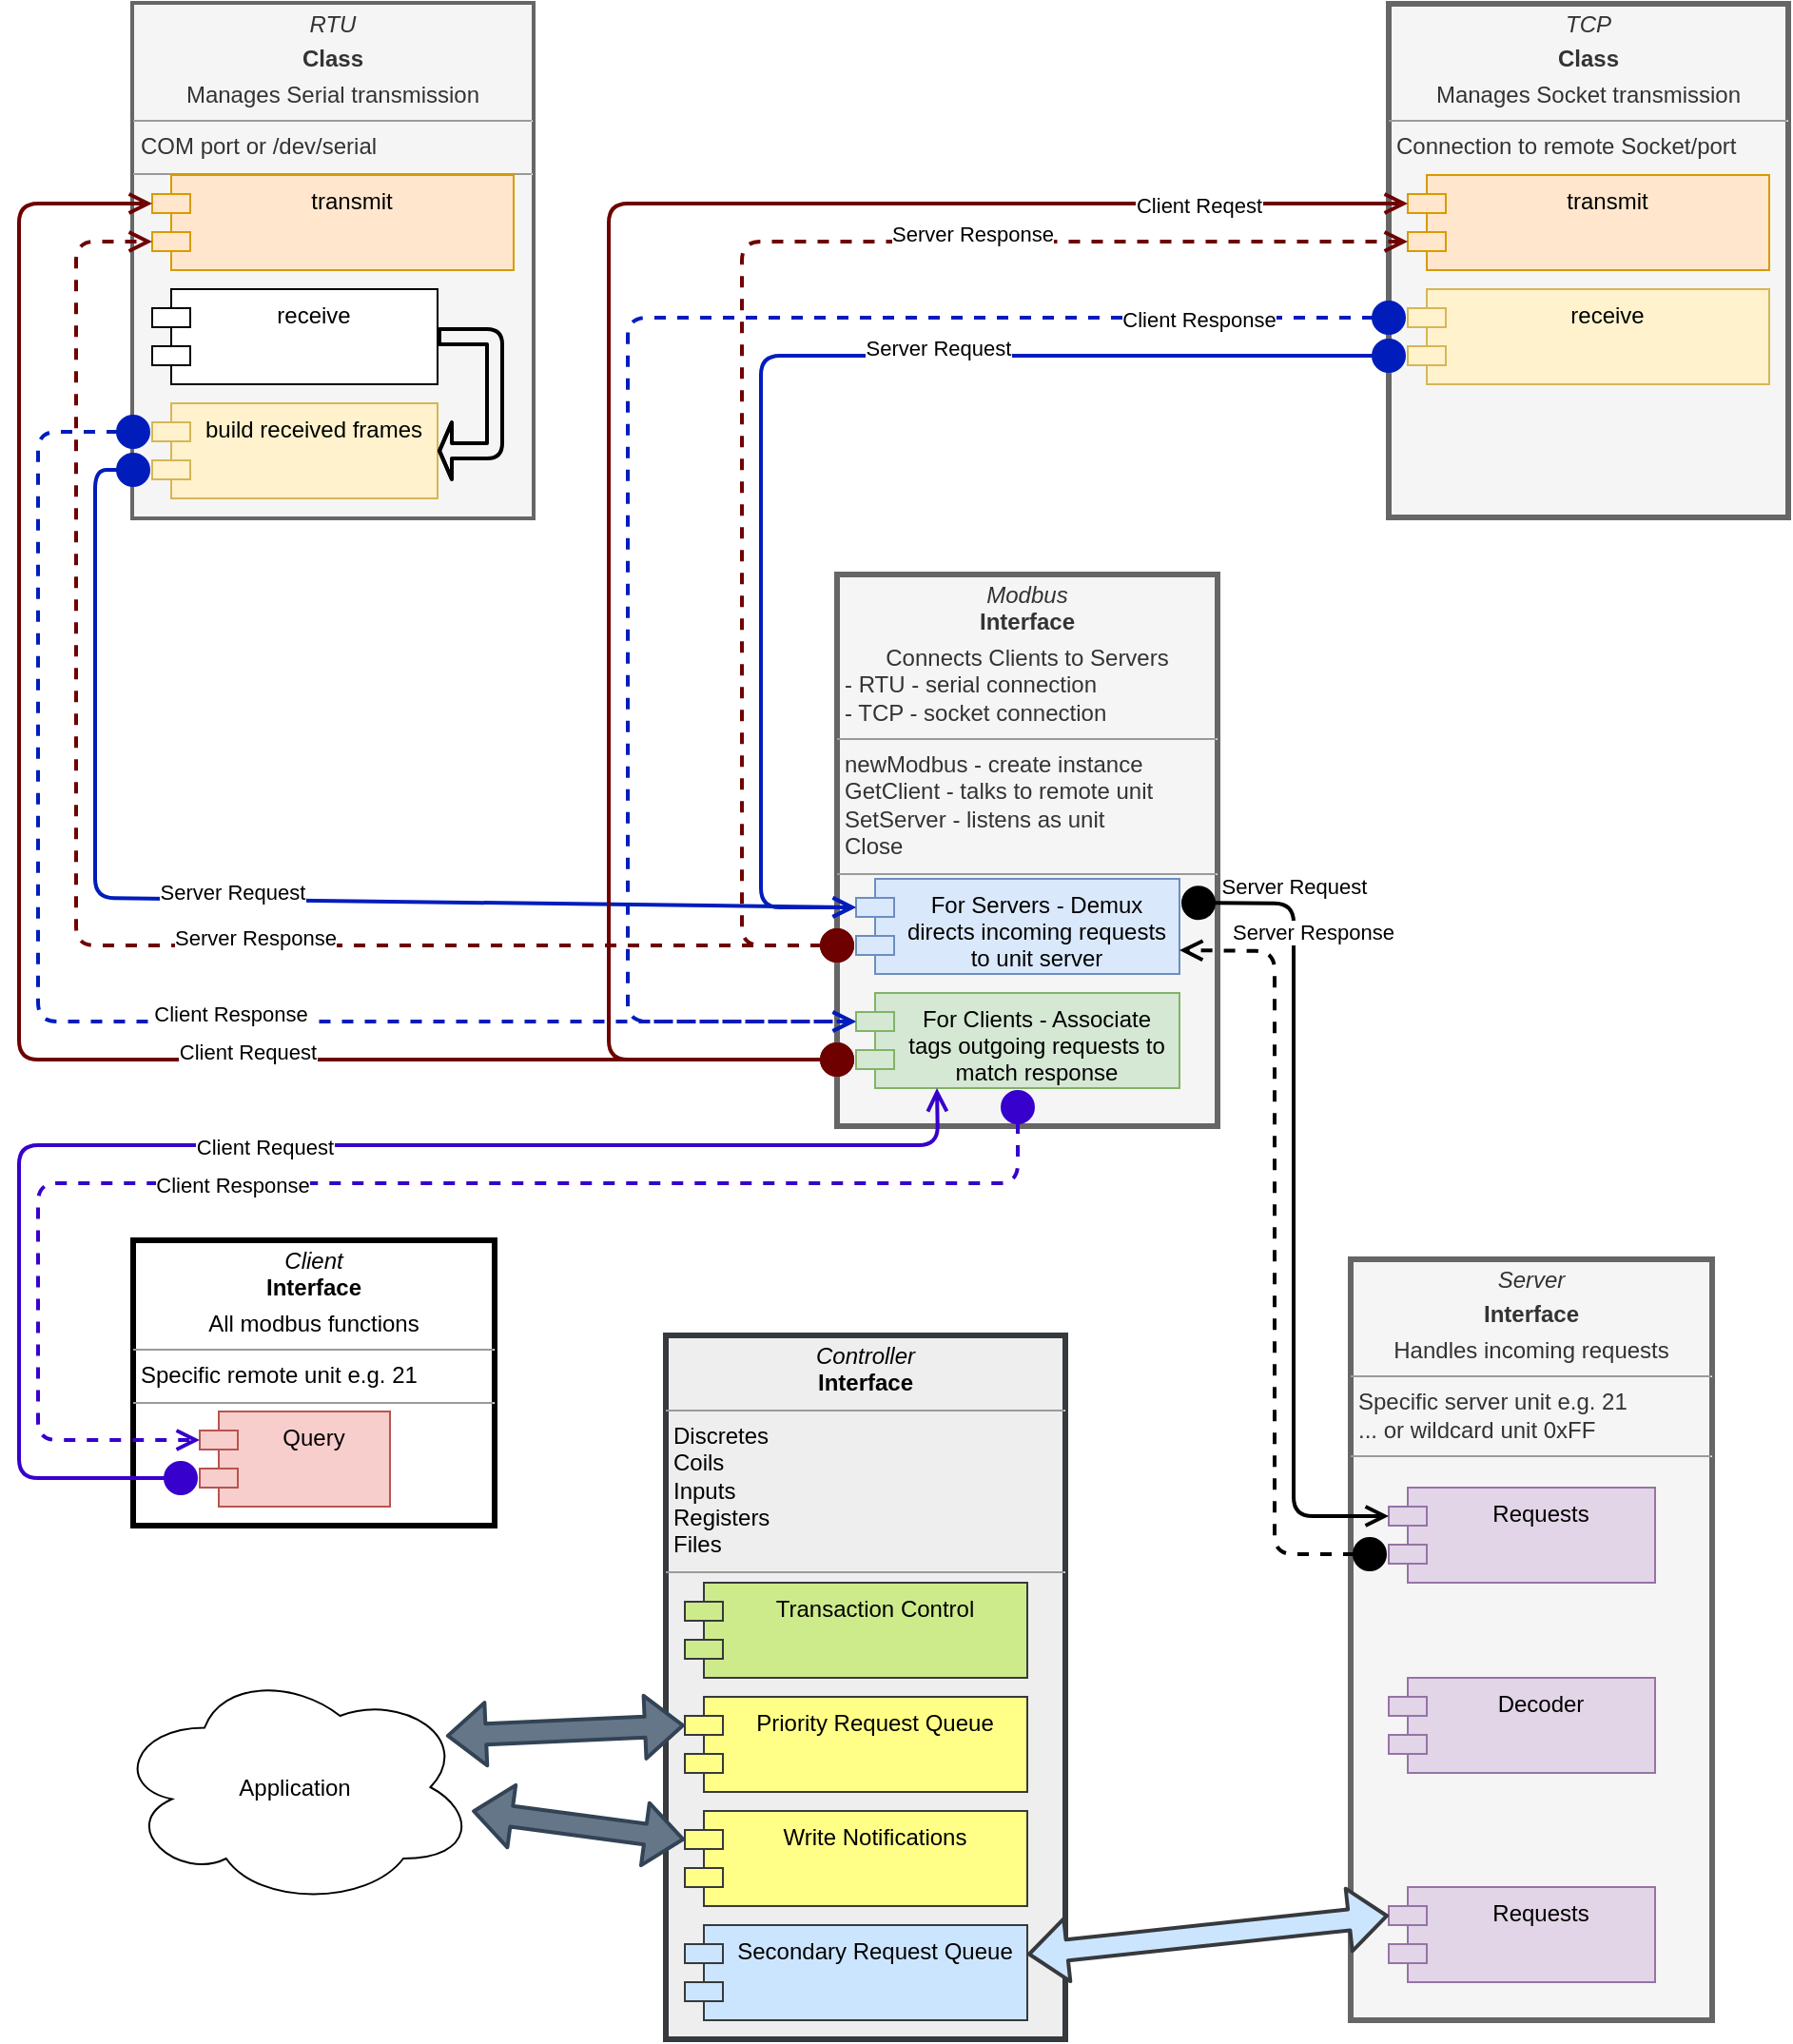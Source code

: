 <mxfile version="14.4.3" type="device"><diagram id="y34W6MPWzP_cZRhZheep" name="Page-1"><mxGraphModel dx="1939" dy="810" grid="1" gridSize="10" guides="1" tooltips="1" connect="1" arrows="1" fold="1" page="1" pageScale="1" pageWidth="850" pageHeight="1100" math="0" shadow="0"><root><mxCell id="0"/><mxCell id="1" parent="0"/><mxCell id="QR_oUlhf_lREWFxaLGnu-1" value="&lt;p style=&quot;margin: 0px ; margin-top: 4px ; text-align: center&quot;&gt;&lt;i&gt;Modbus&lt;/i&gt;&lt;br&gt;&lt;b&gt;Interface&lt;/b&gt;&lt;/p&gt;&lt;p style=&quot;margin: 0px ; margin-top: 4px ; text-align: center&quot;&gt;&lt;span style=&quot;text-align: left&quot;&gt;Connects Clients to Servers&lt;/span&gt;&lt;b&gt;&lt;br&gt;&lt;/b&gt;&lt;/p&gt;&lt;p style=&quot;margin: 0px 0px 0px 4px&quot;&gt;- RTU - serial connection&lt;/p&gt;&lt;p style=&quot;margin: 0px 0px 0px 4px&quot;&gt;- TCP - socket connection&lt;/p&gt;&lt;hr size=&quot;1&quot;&gt;&lt;p style=&quot;margin: 0px ; margin-left: 4px&quot;&gt;newModbus - create instance&lt;br&gt;&lt;/p&gt;&lt;p style=&quot;margin: 0px ; margin-left: 4px&quot;&gt;&lt;span&gt;GetClient - talks to remote unit&lt;/span&gt;&lt;br&gt;&lt;/p&gt;&lt;p style=&quot;margin: 0px 0px 0px 4px&quot;&gt;SetServer - listens as unit&lt;/p&gt;&lt;p style=&quot;margin: 0px 0px 0px 4px&quot;&gt;Close&lt;/p&gt;&lt;hr size=&quot;1&quot;&gt;&lt;p style=&quot;margin: 0px ; margin-left: 4px&quot;&gt;&lt;br&gt;&lt;/p&gt;" style="verticalAlign=top;align=left;overflow=fill;fontSize=12;fontFamily=Helvetica;html=1;fillColor=#f5f5f5;strokeColor=#666666;fontColor=#333333;strokeWidth=3;" vertex="1" parent="1"><mxGeometry x="330" y="320" width="200" height="290" as="geometry"/></mxCell><mxCell id="QR_oUlhf_lREWFxaLGnu-18" value="" style="group;fillColor=#ffe6cc;strokeColor=#d79b00;container=0;" vertex="1" connectable="0" parent="1"><mxGeometry x="620" y="20" width="210" height="270" as="geometry"/></mxCell><mxCell id="QR_oUlhf_lREWFxaLGnu-13" value="" style="group;fillColor=#f5f5f5;strokeWidth=3;strokeColor=#666666;fontColor=#333333;" vertex="1" connectable="0" parent="1"><mxGeometry x="-40" y="20" width="210" height="270" as="geometry"/></mxCell><mxCell id="QR_oUlhf_lREWFxaLGnu-4" value="&lt;p style=&quot;margin: 0px ; margin-top: 4px ; text-align: center&quot;&gt;&lt;i&gt;RTU&lt;/i&gt;&lt;/p&gt;&lt;p style=&quot;margin: 0px ; margin-top: 4px ; text-align: center&quot;&gt;&lt;b&gt;Class&lt;/b&gt;&lt;/p&gt;&lt;p style=&quot;margin: 0px ; margin-top: 4px ; text-align: center&quot;&gt;Manages Serial transmission&lt;/p&gt;&lt;hr size=&quot;1&quot;&gt;&lt;p style=&quot;margin: 0px ; margin-left: 4px&quot;&gt;COM port or /dev/serial&lt;/p&gt;&lt;hr size=&quot;1&quot;&gt;&lt;p style=&quot;margin: 0px ; margin-left: 4px&quot;&gt;&lt;br&gt;&lt;/p&gt;" style="verticalAlign=top;align=left;overflow=fill;fontSize=12;fontFamily=Helvetica;html=1;fillColor=#f5f5f5;strokeColor=#666666;fontColor=#333333;" vertex="1" parent="QR_oUlhf_lREWFxaLGnu-13"><mxGeometry width="210" height="270" as="geometry"/></mxCell><mxCell id="QR_oUlhf_lREWFxaLGnu-5" value="transmit" style="shape=module;align=left;spacingLeft=20;align=center;verticalAlign=top;fillColor=#ffe6cc;strokeColor=#d79b00;" vertex="1" parent="QR_oUlhf_lREWFxaLGnu-13"><mxGeometry x="10" y="90" width="190" height="50" as="geometry"/></mxCell><mxCell id="QR_oUlhf_lREWFxaLGnu-6" value="receive" style="shape=module;align=left;spacingLeft=20;align=center;verticalAlign=top;" vertex="1" parent="QR_oUlhf_lREWFxaLGnu-13"><mxGeometry x="10" y="150" width="150" height="50" as="geometry"/></mxCell><mxCell id="QR_oUlhf_lREWFxaLGnu-7" value="build received frames" style="shape=module;align=left;spacingLeft=20;align=center;verticalAlign=top;fillColor=#fff2cc;strokeColor=#d6b656;" vertex="1" parent="QR_oUlhf_lREWFxaLGnu-13"><mxGeometry x="10" y="210" width="150" height="50" as="geometry"/></mxCell><mxCell id="QR_oUlhf_lREWFxaLGnu-25" value="" style="shape=flexArrow;endArrow=classic;html=1;strokeWidth=2;entryX=1;entryY=0.5;entryDx=0;entryDy=0;width=7;endSize=1.5;exitX=1;exitY=0.5;exitDx=0;exitDy=0;" edge="1" parent="QR_oUlhf_lREWFxaLGnu-13" source="QR_oUlhf_lREWFxaLGnu-6" target="QR_oUlhf_lREWFxaLGnu-7"><mxGeometry width="50" height="50" relative="1" as="geometry"><mxPoint x="50" y="180" as="sourcePoint"/><mxPoint x="120" y="130" as="targetPoint"/><Array as="points"><mxPoint x="190" y="175"/><mxPoint x="190" y="235"/></Array></mxGeometry></mxCell><mxCell id="QR_oUlhf_lREWFxaLGnu-12" value="Client Request" style="html=1;verticalAlign=bottom;startArrow=circle;startFill=1;endArrow=open;startSize=6;endSize=8;exitX=0;exitY=0;exitDx=0;exitDy=35;exitPerimeter=0;entryX=0;entryY=0;entryDx=0;entryDy=15;entryPerimeter=0;fillColor=#a20025;strokeColor=#6F0000;strokeWidth=2;" edge="1" parent="1" source="QR_oUlhf_lREWFxaLGnu-3" target="QR_oUlhf_lREWFxaLGnu-5"><mxGeometry x="-0.333" y="5" width="80" relative="1" as="geometry"><mxPoint x="180" y="460" as="sourcePoint"/><mxPoint x="260" y="460" as="targetPoint"/><Array as="points"><mxPoint x="-100" y="575"/><mxPoint x="-100" y="125"/></Array><mxPoint as="offset"/></mxGeometry></mxCell><mxCell id="QR_oUlhf_lREWFxaLGnu-15" value="Client Response" style="html=1;verticalAlign=bottom;startArrow=circle;startFill=1;endArrow=open;startSize=6;endSize=8;exitX=0;exitY=0;exitDx=0;exitDy=15;exitPerimeter=0;entryX=0;entryY=0;entryDx=0;entryDy=15;entryPerimeter=0;strokeWidth=2;fillColor=#0050ef;strokeColor=#001DBC;dashed=1;" edge="1" parent="1" source="QR_oUlhf_lREWFxaLGnu-7" target="QR_oUlhf_lREWFxaLGnu-3"><mxGeometry x="0.176" y="-5" width="80" relative="1" as="geometry"><mxPoint x="30" y="440" as="sourcePoint"/><mxPoint x="110" y="440" as="targetPoint"/><Array as="points"><mxPoint x="-90" y="245"/><mxPoint x="-90" y="555"/></Array><mxPoint as="offset"/></mxGeometry></mxCell><mxCell id="QR_oUlhf_lREWFxaLGnu-19" value="Server Request" style="html=1;verticalAlign=bottom;startArrow=circle;startFill=1;endArrow=open;startSize=6;endSize=8;exitX=0;exitY=0;exitDx=0;exitDy=35;exitPerimeter=0;entryX=0;entryY=0;entryDx=0;entryDy=15;entryPerimeter=0;strokeWidth=2;fillColor=#0050ef;strokeColor=#001DBC;" edge="1" parent="1" source="QR_oUlhf_lREWFxaLGnu-7" target="QR_oUlhf_lREWFxaLGnu-2"><mxGeometry y="-5" width="80" relative="1" as="geometry"><mxPoint x="-20" y="370" as="sourcePoint"/><mxPoint x="60" y="370" as="targetPoint"/><Array as="points"><mxPoint x="-60" y="265"/><mxPoint x="-60" y="490"/></Array><mxPoint as="offset"/></mxGeometry></mxCell><mxCell id="QR_oUlhf_lREWFxaLGnu-20" value="Server Response" style="html=1;verticalAlign=bottom;startArrow=circle;startFill=1;endArrow=open;startSize=6;endSize=8;exitX=0;exitY=0;exitDx=0;exitDy=35;exitPerimeter=0;entryX=0;entryY=0;entryDx=0;entryDy=35;entryPerimeter=0;fillColor=#a20025;strokeColor=#6F0000;strokeWidth=2;dashed=1;" edge="1" parent="1" source="QR_oUlhf_lREWFxaLGnu-2" target="QR_oUlhf_lREWFxaLGnu-5"><mxGeometry x="-0.229" y="5" width="80" relative="1" as="geometry"><mxPoint x="100" y="430" as="sourcePoint"/><mxPoint x="180" y="430" as="targetPoint"/><Array as="points"><mxPoint x="-70" y="515"/><mxPoint x="-70" y="145"/></Array><mxPoint as="offset"/></mxGeometry></mxCell><mxCell id="QR_oUlhf_lREWFxaLGnu-26" value="&lt;p style=&quot;margin: 0px ; margin-top: 4px ; text-align: center&quot;&gt;&lt;i&gt;Client&lt;/i&gt;&lt;br&gt;&lt;b&gt;Interface&lt;/b&gt;&lt;/p&gt;&lt;p style=&quot;margin: 0px ; margin-top: 4px ; text-align: center&quot;&gt;All modbus functions&lt;/p&gt;&lt;hr size=&quot;1&quot;&gt;&lt;p style=&quot;margin: 0px ; margin-left: 4px&quot;&gt;Specific remote unit e.g. 21&lt;/p&gt;&lt;hr size=&quot;1&quot;&gt;&lt;p style=&quot;margin: 0px ; margin-left: 4px&quot;&gt;&lt;br&gt;&lt;/p&gt;" style="verticalAlign=top;align=left;overflow=fill;fontSize=12;fontFamily=Helvetica;html=1;strokeWidth=3;gradientColor=none;fillColor=#FFFFFF;" vertex="1" parent="1"><mxGeometry x="-40" y="670" width="190" height="150" as="geometry"/></mxCell><mxCell id="QR_oUlhf_lREWFxaLGnu-2" value="For Servers - Demux&#10;directs incoming requests&#10;to unit server" style="shape=module;align=left;spacingLeft=20;align=center;verticalAlign=top;fillColor=#dae8fc;strokeColor=#6c8ebf;" vertex="1" parent="1"><mxGeometry x="340" y="480" width="170" height="50" as="geometry"/></mxCell><mxCell id="QR_oUlhf_lREWFxaLGnu-3" value="For Clients - Associate&#10;tags outgoing requests to&#10;match response" style="shape=module;align=left;spacingLeft=20;align=center;verticalAlign=top;fillColor=#d5e8d4;strokeColor=#82b366;" vertex="1" parent="1"><mxGeometry x="340" y="540" width="170" height="50" as="geometry"/></mxCell><mxCell id="QR_oUlhf_lREWFxaLGnu-8" value="&lt;p style=&quot;margin: 0px ; margin-top: 4px ; text-align: center&quot;&gt;&lt;i&gt;TCP&lt;/i&gt;&lt;/p&gt;&lt;p style=&quot;margin: 0px ; margin-top: 4px ; text-align: center&quot;&gt;&lt;b&gt;Class&lt;/b&gt;&lt;/p&gt;&lt;p style=&quot;margin: 0px ; margin-top: 4px ; text-align: center&quot;&gt;Manages Socket transmission&lt;/p&gt;&lt;hr size=&quot;1&quot;&gt;&lt;p style=&quot;margin: 0px ; margin-left: 4px&quot;&gt;&lt;/p&gt;&lt;p style=&quot;margin: 0px ; margin-left: 4px&quot;&gt;Connection to remote Socket/port&lt;/p&gt;" style="verticalAlign=top;align=left;overflow=fill;fontSize=12;fontFamily=Helvetica;html=1;fillColor=#f5f5f5;strokeColor=#666666;fontColor=#333333;strokeWidth=3;" vertex="1" parent="1"><mxGeometry x="620" y="20" width="210" height="270" as="geometry"/></mxCell><mxCell id="QR_oUlhf_lREWFxaLGnu-9" value="transmit" style="shape=module;align=left;spacingLeft=20;align=center;verticalAlign=top;fillColor=#ffe6cc;strokeColor=#d79b00;" vertex="1" parent="1"><mxGeometry x="630" y="110" width="190" height="50" as="geometry"/></mxCell><mxCell id="QR_oUlhf_lREWFxaLGnu-10" value="receive" style="shape=module;align=left;spacingLeft=20;align=center;verticalAlign=top;fillColor=#fff2cc;strokeColor=#d6b656;" vertex="1" parent="1"><mxGeometry x="630" y="170" width="190" height="50" as="geometry"/></mxCell><mxCell id="QR_oUlhf_lREWFxaLGnu-27" value="Query" style="shape=module;align=left;spacingLeft=20;align=center;verticalAlign=top;strokeColor=#b85450;strokeWidth=1;fillColor=#f8cecc;" vertex="1" parent="1"><mxGeometry x="-5" y="760" width="100" height="50" as="geometry"/></mxCell><mxCell id="QR_oUlhf_lREWFxaLGnu-21" value="Server Request" style="html=1;verticalAlign=bottom;startArrow=circle;startFill=1;endArrow=open;startSize=6;endSize=8;exitX=0;exitY=0;exitDx=0;exitDy=35;exitPerimeter=0;entryX=0;entryY=0;entryDx=0;entryDy=15;entryPerimeter=0;strokeWidth=2;fillColor=#0050ef;strokeColor=#001DBC;" edge="1" parent="1" source="QR_oUlhf_lREWFxaLGnu-10" target="QR_oUlhf_lREWFxaLGnu-2"><mxGeometry x="-0.273" y="5" width="80" relative="1" as="geometry"><mxPoint x="640" y="195" as="sourcePoint"/><mxPoint x="340" y="475" as="targetPoint"/><Array as="points"><mxPoint x="290" y="205"/><mxPoint x="290" y="495"/></Array><mxPoint as="offset"/></mxGeometry></mxCell><mxCell id="QR_oUlhf_lREWFxaLGnu-16" value="Client Response" style="html=1;verticalAlign=bottom;startArrow=circle;startFill=1;endArrow=open;startSize=6;endSize=8;exitX=0;exitY=0;exitDx=0;exitDy=15;exitPerimeter=0;entryX=0;entryY=0;entryDx=0;entryDy=15;entryPerimeter=0;strokeWidth=2;fillColor=#0050ef;strokeColor=#001DBC;dashed=1;" edge="1" parent="1" source="QR_oUlhf_lREWFxaLGnu-10" target="QR_oUlhf_lREWFxaLGnu-3"><mxGeometry x="-0.756" y="10" width="80" relative="1" as="geometry"><mxPoint x="480" y="180" as="sourcePoint"/><mxPoint x="560" y="180" as="targetPoint"/><Array as="points"><mxPoint x="220" y="185"/><mxPoint x="220" y="555"/></Array><mxPoint as="offset"/></mxGeometry></mxCell><mxCell id="QR_oUlhf_lREWFxaLGnu-22" value="Server Response" style="html=1;verticalAlign=bottom;startArrow=circle;startFill=1;endArrow=open;startSize=6;endSize=8;exitX=0;exitY=0;exitDx=0;exitDy=35;exitPerimeter=0;entryX=0;entryY=0;entryDx=0;entryDy=35;entryPerimeter=0;fillColor=#a20025;strokeColor=#6F0000;strokeWidth=2;dashed=1;" edge="1" parent="1" source="QR_oUlhf_lREWFxaLGnu-2" target="QR_oUlhf_lREWFxaLGnu-9"><mxGeometry x="0.412" y="-5" width="80" relative="1" as="geometry"><mxPoint x="340" y="495" as="sourcePoint"/><mxPoint x="640" y="135" as="targetPoint"/><Array as="points"><mxPoint x="280" y="515"/><mxPoint x="280" y="145"/></Array><mxPoint as="offset"/></mxGeometry></mxCell><mxCell id="QR_oUlhf_lREWFxaLGnu-14" value="Client Reqest" style="html=1;verticalAlign=bottom;startArrow=circle;startFill=1;endArrow=open;startSize=6;endSize=8;exitX=0;exitY=0;exitDx=0;exitDy=35;exitPerimeter=0;entryX=0;entryY=0;entryDx=0;entryDy=15;entryPerimeter=0;fillColor=#a20025;strokeColor=#6F0000;strokeWidth=2;" edge="1" parent="1" source="QR_oUlhf_lREWFxaLGnu-3" target="QR_oUlhf_lREWFxaLGnu-9"><mxGeometry x="0.78" y="-10" width="80" relative="1" as="geometry"><mxPoint x="340" y="495" as="sourcePoint"/><mxPoint x="50" y="155" as="targetPoint"/><Array as="points"><mxPoint x="210" y="575"/><mxPoint x="210" y="125"/></Array><mxPoint as="offset"/></mxGeometry></mxCell><mxCell id="QR_oUlhf_lREWFxaLGnu-28" value="Client Request" style="html=1;verticalAlign=bottom;startArrow=circle;startFill=1;endArrow=open;startSize=6;endSize=8;strokeWidth=2;fillColor=#6a00ff;strokeColor=#3700CC;exitX=0;exitY=0;exitDx=0;exitDy=35;exitPerimeter=0;entryX=0.25;entryY=1;entryDx=0;entryDy=0;" edge="1" parent="1" source="QR_oUlhf_lREWFxaLGnu-27" target="QR_oUlhf_lREWFxaLGnu-3"><mxGeometry x="0.019" y="-10" width="80" relative="1" as="geometry"><mxPoint x="180" y="760" as="sourcePoint"/><mxPoint x="260" y="760" as="targetPoint"/><Array as="points"><mxPoint x="-100" y="795"/><mxPoint x="-100" y="620"/><mxPoint x="383" y="620"/></Array><mxPoint as="offset"/></mxGeometry></mxCell><mxCell id="QR_oUlhf_lREWFxaLGnu-29" value="Client Response" style="html=1;verticalAlign=bottom;startArrow=circle;startFill=1;endArrow=open;startSize=6;endSize=8;strokeWidth=2;fillColor=#6a00ff;strokeColor=#3700CC;exitX=0.5;exitY=1;exitDx=0;exitDy=0;entryX=0;entryY=0;entryDx=0;entryDy=15;entryPerimeter=0;dashed=1;" edge="1" parent="1" source="QR_oUlhf_lREWFxaLGnu-3" target="QR_oUlhf_lREWFxaLGnu-27"><mxGeometry x="0.181" y="10" width="80" relative="1" as="geometry"><mxPoint x="5" y="805" as="sourcePoint"/><mxPoint x="415" y="600" as="targetPoint"/><Array as="points"><mxPoint x="425" y="640"/><mxPoint x="-90" y="640"/><mxPoint x="-90" y="775"/></Array><mxPoint as="offset"/></mxGeometry></mxCell><mxCell id="QR_oUlhf_lREWFxaLGnu-30" value="&lt;p style=&quot;margin: 0px ; margin-top: 4px ; text-align: center&quot;&gt;&lt;i&gt;Server&lt;/i&gt;&lt;/p&gt;&lt;p style=&quot;margin: 0px ; margin-top: 4px ; text-align: center&quot;&gt;&lt;b&gt;Interface&lt;/b&gt;&lt;/p&gt;&lt;p style=&quot;margin: 0px ; margin-top: 4px ; text-align: center&quot;&gt;Handles incoming requests&lt;/p&gt;&lt;hr size=&quot;1&quot;&gt;&lt;p style=&quot;margin: 0px ; margin-left: 4px&quot;&gt;Specific server unit e.g. 21&lt;/p&gt;&lt;p style=&quot;margin: 0px ; margin-left: 4px&quot;&gt;... or wildcard unit 0xFF&lt;/p&gt;&lt;hr size=&quot;1&quot;&gt;&lt;p style=&quot;margin: 0px ; margin-left: 4px&quot;&gt;&lt;br&gt;&lt;/p&gt;" style="verticalAlign=top;align=left;overflow=fill;fontSize=12;fontFamily=Helvetica;html=1;strokeColor=#666666;strokeWidth=3;fillColor=#f5f5f5;fontColor=#333333;" vertex="1" parent="1"><mxGeometry x="600" y="680" width="190" height="400" as="geometry"/></mxCell><mxCell id="QR_oUlhf_lREWFxaLGnu-31" value="Requests" style="shape=module;align=left;spacingLeft=20;align=center;verticalAlign=top;strokeColor=#9673a6;strokeWidth=1;fillColor=#e1d5e7;" vertex="1" parent="1"><mxGeometry x="620" y="800" width="140" height="50" as="geometry"/></mxCell><mxCell id="QR_oUlhf_lREWFxaLGnu-32" value="Server Request" style="html=1;verticalAlign=bottom;startArrow=circle;startFill=1;endArrow=open;startSize=6;endSize=8;strokeWidth=2;exitX=1;exitY=0.25;exitDx=0;exitDy=0;entryX=0;entryY=0;entryDx=0;entryDy=15;entryPerimeter=0;" edge="1" parent="1" source="QR_oUlhf_lREWFxaLGnu-2" target="QR_oUlhf_lREWFxaLGnu-31"><mxGeometry x="-0.722" width="80" relative="1" as="geometry"><mxPoint x="480" y="700" as="sourcePoint"/><mxPoint x="560" y="700" as="targetPoint"/><Array as="points"><mxPoint x="570" y="493"/><mxPoint x="570" y="815"/></Array><mxPoint as="offset"/></mxGeometry></mxCell><mxCell id="QR_oUlhf_lREWFxaLGnu-33" value="Server Response" style="html=1;verticalAlign=bottom;startArrow=circle;startFill=1;endArrow=open;startSize=6;endSize=8;strokeWidth=2;exitX=0;exitY=0;exitDx=0;exitDy=35;exitPerimeter=0;entryX=1;entryY=0.75;entryDx=0;entryDy=0;dashed=1;" edge="1" parent="1" source="QR_oUlhf_lREWFxaLGnu-31" target="QR_oUlhf_lREWFxaLGnu-2"><mxGeometry x="0.766" y="-20" width="80" relative="1" as="geometry"><mxPoint x="440" y="870" as="sourcePoint"/><mxPoint x="520" y="870" as="targetPoint"/><Array as="points"><mxPoint x="560" y="835"/><mxPoint x="560" y="518"/></Array><mxPoint x="20" y="19" as="offset"/></mxGeometry></mxCell><mxCell id="QR_oUlhf_lREWFxaLGnu-34" value="&lt;p style=&quot;margin: 0px ; margin-top: 4px ; text-align: center&quot;&gt;&lt;i&gt;Controller&lt;/i&gt;&lt;br&gt;&lt;b&gt;Interface&lt;/b&gt;&lt;/p&gt;&lt;hr size=&quot;1&quot;&gt;&lt;p style=&quot;margin: 0px ; margin-left: 4px&quot;&gt;Discretes&lt;/p&gt;&lt;p style=&quot;margin: 0px ; margin-left: 4px&quot;&gt;Coils&lt;/p&gt;&lt;p style=&quot;margin: 0px ; margin-left: 4px&quot;&gt;Inputs&lt;/p&gt;&lt;p style=&quot;margin: 0px ; margin-left: 4px&quot;&gt;Registers&lt;/p&gt;&lt;p style=&quot;margin: 0px ; margin-left: 4px&quot;&gt;Files&lt;/p&gt;&lt;hr size=&quot;1&quot;&gt;&lt;p style=&quot;margin: 0px ; margin-left: 4px&quot;&gt;&lt;br&gt;&lt;/p&gt;" style="verticalAlign=top;align=left;overflow=fill;fontSize=12;fontFamily=Helvetica;html=1;strokeColor=#36393d;strokeWidth=3;fillColor=#eeeeee;" vertex="1" parent="1"><mxGeometry x="240" y="720" width="210" height="370" as="geometry"/></mxCell><mxCell id="QR_oUlhf_lREWFxaLGnu-35" value="Transaction Control" style="shape=module;align=left;spacingLeft=20;align=center;verticalAlign=top;strokeColor=#36393d;strokeWidth=1;fillColor=#cdeb8b;" vertex="1" parent="1"><mxGeometry x="250" y="850" width="180" height="50" as="geometry"/></mxCell><mxCell id="QR_oUlhf_lREWFxaLGnu-36" value="Priority Request Queue" style="shape=module;align=left;spacingLeft=20;align=center;verticalAlign=top;strokeColor=#36393d;strokeWidth=1;fillColor=#ffff88;" vertex="1" parent="1"><mxGeometry x="250" y="910" width="180" height="50" as="geometry"/></mxCell><mxCell id="QR_oUlhf_lREWFxaLGnu-37" value="Secondary Request Queue" style="shape=module;align=left;spacingLeft=20;align=center;verticalAlign=top;strokeColor=#36393d;strokeWidth=1;fillColor=#cce5ff;" vertex="1" parent="1"><mxGeometry x="250" y="1030" width="180" height="50" as="geometry"/></mxCell><mxCell id="QR_oUlhf_lREWFxaLGnu-38" value="Write Notifications" style="shape=module;align=left;spacingLeft=20;align=center;verticalAlign=top;strokeColor=#36393d;strokeWidth=1;fillColor=#ffff88;" vertex="1" parent="1"><mxGeometry x="250" y="970" width="180" height="50" as="geometry"/></mxCell><mxCell id="QR_oUlhf_lREWFxaLGnu-39" value="Application" style="ellipse;shape=cloud;whiteSpace=wrap;html=1;strokeColor=#000000;strokeWidth=1;fillColor=#FFFFFF;gradientColor=none;" vertex="1" parent="1"><mxGeometry x="-50" y="895" width="190" height="125" as="geometry"/></mxCell><mxCell id="QR_oUlhf_lREWFxaLGnu-40" value="" style="shape=flexArrow;endArrow=classic;startArrow=classic;html=1;strokeWidth=2;entryX=0;entryY=0;entryDx=0;entryDy=15;entryPerimeter=0;exitX=0.918;exitY=0.284;exitDx=0;exitDy=0;exitPerimeter=0;fillColor=#647687;strokeColor=#314354;" edge="1" parent="1" source="QR_oUlhf_lREWFxaLGnu-39" target="QR_oUlhf_lREWFxaLGnu-36"><mxGeometry width="50" height="50" relative="1" as="geometry"><mxPoint x="140" y="950" as="sourcePoint"/><mxPoint x="190" y="900" as="targetPoint"/></mxGeometry></mxCell><mxCell id="QR_oUlhf_lREWFxaLGnu-41" value="Decoder" style="shape=module;align=left;spacingLeft=20;align=center;verticalAlign=top;strokeColor=#9673a6;strokeWidth=1;fillColor=#e1d5e7;" vertex="1" parent="1"><mxGeometry x="620" y="900" width="140" height="50" as="geometry"/></mxCell><mxCell id="QR_oUlhf_lREWFxaLGnu-42" value="Requests" style="shape=module;align=left;spacingLeft=20;align=center;verticalAlign=top;strokeColor=#9673a6;strokeWidth=1;fillColor=#e1d5e7;" vertex="1" parent="1"><mxGeometry x="620" y="1010" width="140" height="50" as="geometry"/></mxCell><mxCell id="QR_oUlhf_lREWFxaLGnu-43" value="" style="shape=flexArrow;endArrow=classic;startArrow=classic;html=1;strokeWidth=2;entryX=0;entryY=0;entryDx=0;entryDy=15;entryPerimeter=0;fillColor=#647687;strokeColor=#314354;" edge="1" parent="1" source="QR_oUlhf_lREWFxaLGnu-39" target="QR_oUlhf_lREWFxaLGnu-38"><mxGeometry width="50" height="50" relative="1" as="geometry"><mxPoint x="134.42" y="940.5" as="sourcePoint"/><mxPoint x="260" y="935" as="targetPoint"/></mxGeometry></mxCell><mxCell id="QR_oUlhf_lREWFxaLGnu-44" value="" style="shape=flexArrow;endArrow=classic;startArrow=classic;html=1;strokeWidth=2;entryX=0;entryY=0;entryDx=0;entryDy=15;entryPerimeter=0;fillColor=#cce5ff;strokeColor=#36393d;" edge="1" parent="1" source="QR_oUlhf_lREWFxaLGnu-37" target="QR_oUlhf_lREWFxaLGnu-42"><mxGeometry width="50" height="50" relative="1" as="geometry"><mxPoint x="480.0" y="1035.5" as="sourcePoint"/><mxPoint x="605.58" y="1030" as="targetPoint"/></mxGeometry></mxCell></root></mxGraphModel></diagram></mxfile>